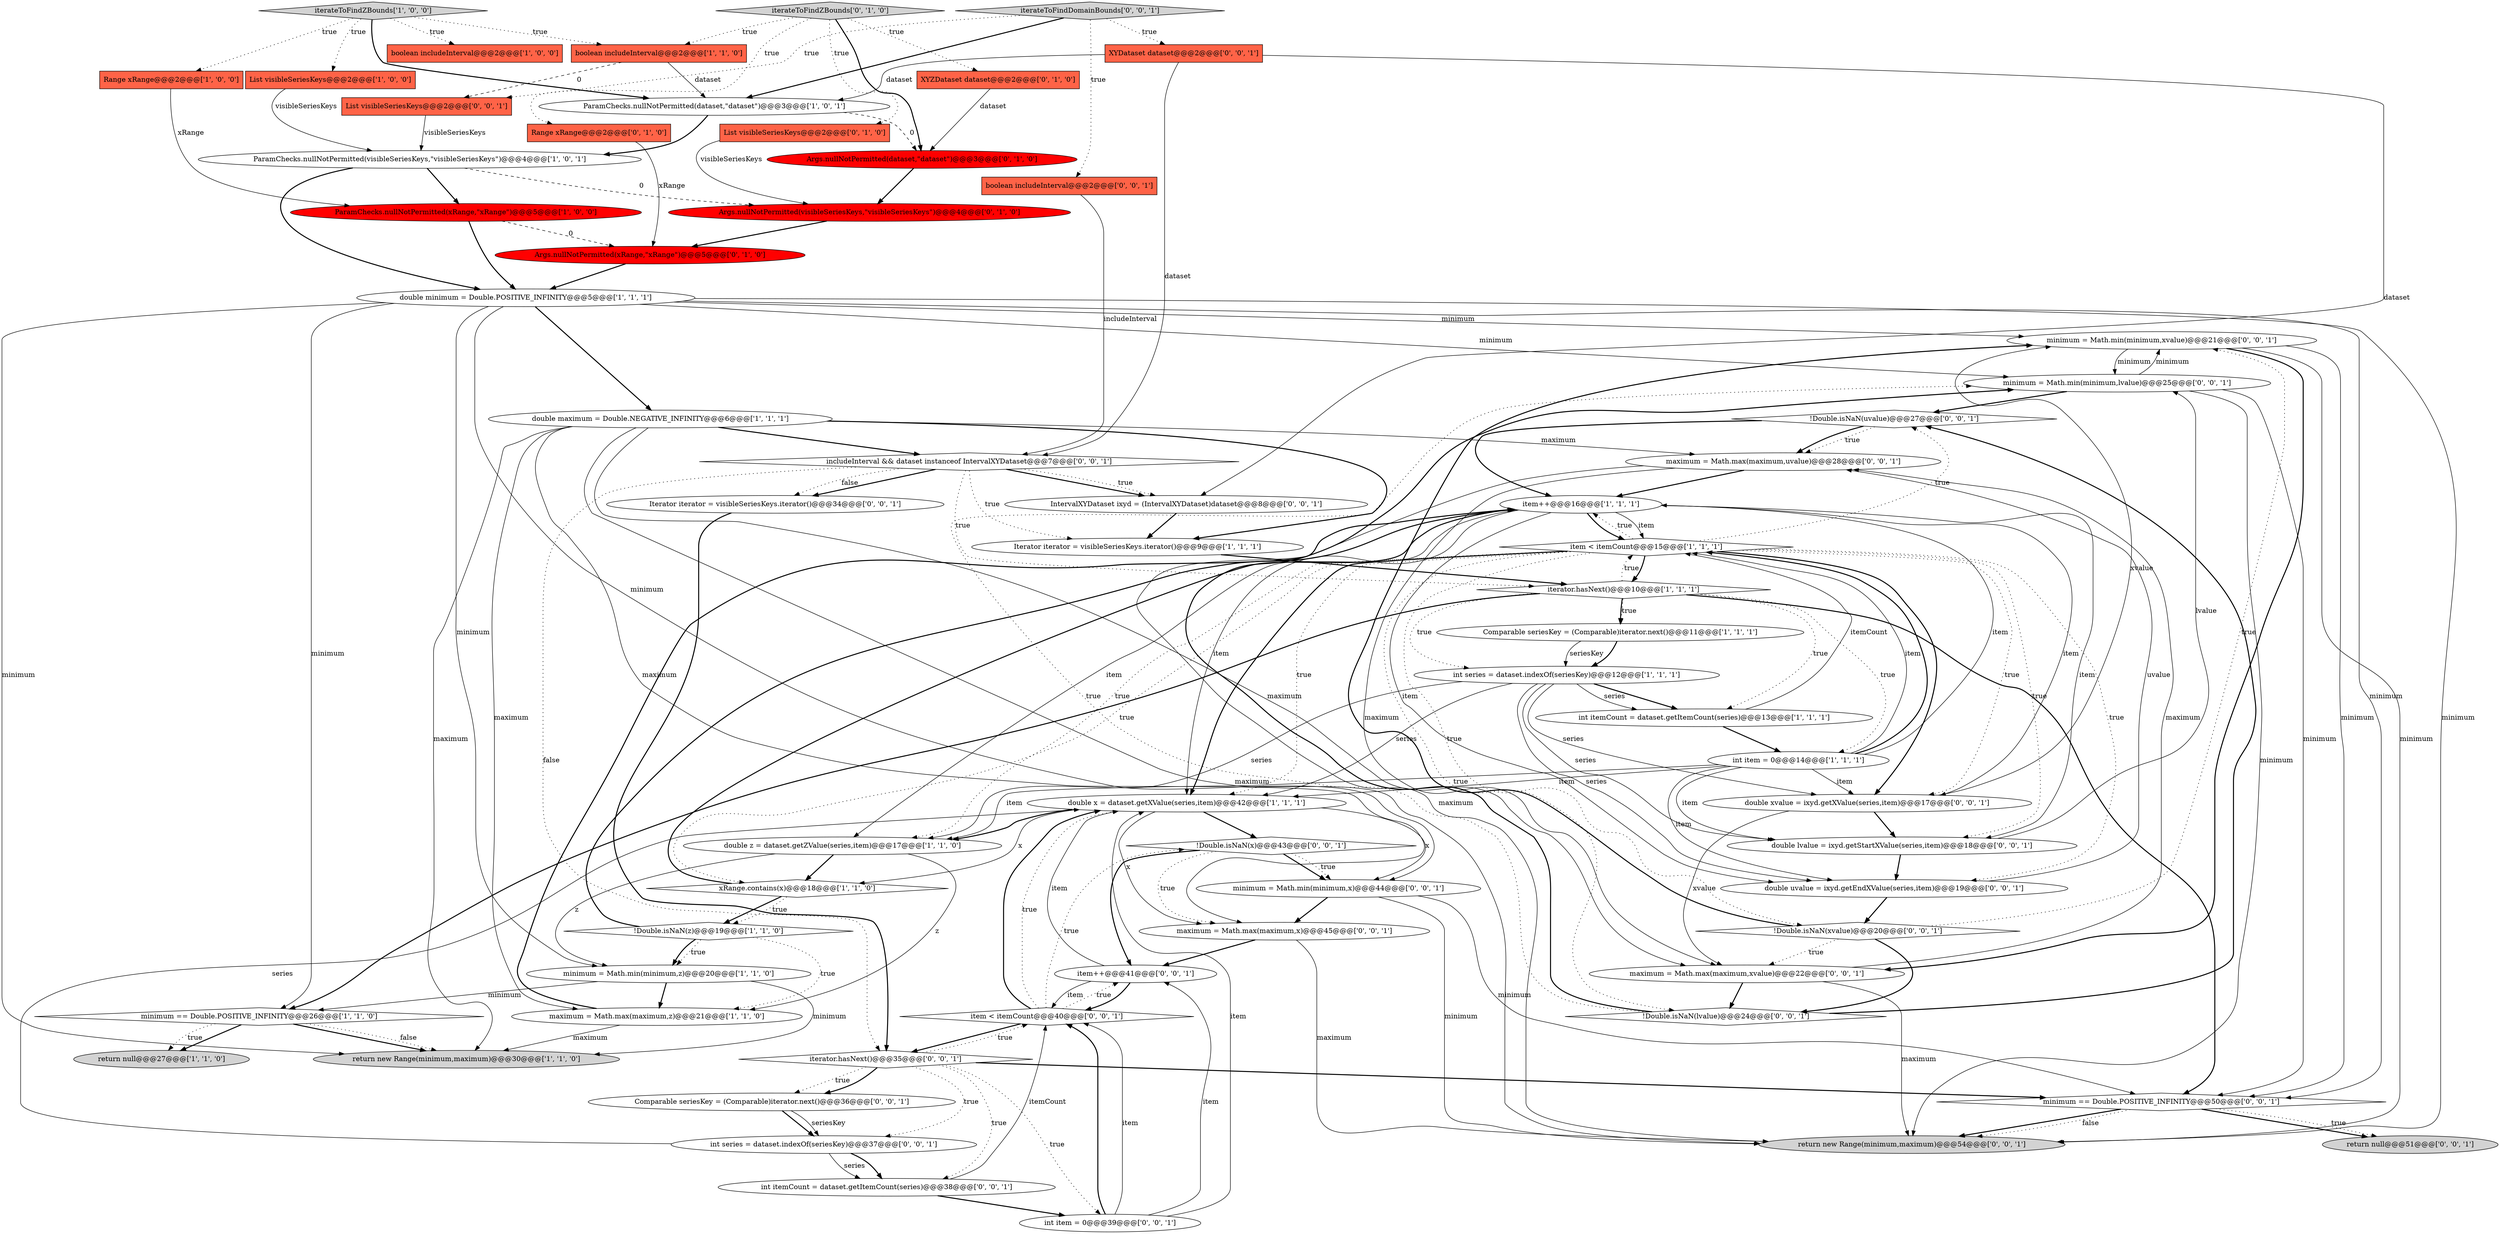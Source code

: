 digraph {
9 [style = filled, label = "List visibleSeriesKeys@@@2@@@['1', '0', '0']", fillcolor = tomato, shape = box image = "AAA0AAABBB1BBB"];
18 [style = filled, label = "Iterator iterator = visibleSeriesKeys.iterator()@@@9@@@['1', '1', '1']", fillcolor = white, shape = ellipse image = "AAA0AAABBB1BBB"];
48 [style = filled, label = "minimum = Math.min(minimum,xvalue)@@@21@@@['0', '0', '1']", fillcolor = white, shape = ellipse image = "AAA0AAABBB3BBB"];
7 [style = filled, label = "return null@@@27@@@['1', '1', '0']", fillcolor = lightgray, shape = ellipse image = "AAA0AAABBB1BBB"];
25 [style = filled, label = "double maximum = Double.NEGATIVE_INFINITY@@@6@@@['1', '1', '1']", fillcolor = white, shape = ellipse image = "AAA0AAABBB1BBB"];
15 [style = filled, label = "ParamChecks.nullNotPermitted(xRange,\"xRange\")@@@5@@@['1', '0', '0']", fillcolor = red, shape = ellipse image = "AAA1AAABBB1BBB"];
2 [style = filled, label = "xRange.contains(x)@@@18@@@['1', '1', '0']", fillcolor = white, shape = diamond image = "AAA0AAABBB1BBB"];
10 [style = filled, label = "int itemCount = dataset.getItemCount(series)@@@13@@@['1', '1', '1']", fillcolor = white, shape = ellipse image = "AAA0AAABBB1BBB"];
45 [style = filled, label = "iterateToFindDomainBounds['0', '0', '1']", fillcolor = lightgray, shape = diamond image = "AAA0AAABBB3BBB"];
11 [style = filled, label = "iterator.hasNext()@@@10@@@['1', '1', '1']", fillcolor = white, shape = diamond image = "AAA0AAABBB1BBB"];
0 [style = filled, label = "ParamChecks.nullNotPermitted(dataset,\"dataset\")@@@3@@@['1', '0', '1']", fillcolor = white, shape = ellipse image = "AAA0AAABBB1BBB"];
21 [style = filled, label = "int item = 0@@@14@@@['1', '1', '1']", fillcolor = white, shape = ellipse image = "AAA0AAABBB1BBB"];
47 [style = filled, label = "iterator.hasNext()@@@35@@@['0', '0', '1']", fillcolor = white, shape = diamond image = "AAA0AAABBB3BBB"];
20 [style = filled, label = "ParamChecks.nullNotPermitted(visibleSeriesKeys,\"visibleSeriesKeys\")@@@4@@@['1', '0', '1']", fillcolor = white, shape = ellipse image = "AAA0AAABBB1BBB"];
13 [style = filled, label = "minimum = Math.min(minimum,z)@@@20@@@['1', '1', '0']", fillcolor = white, shape = ellipse image = "AAA0AAABBB1BBB"];
29 [style = filled, label = "Args.nullNotPermitted(xRange,\"xRange\")@@@5@@@['0', '1', '0']", fillcolor = red, shape = ellipse image = "AAA1AAABBB2BBB"];
46 [style = filled, label = "XYDataset dataset@@@2@@@['0', '0', '1']", fillcolor = tomato, shape = box image = "AAA0AAABBB3BBB"];
49 [style = filled, label = "includeInterval && dataset instanceof IntervalXYDataset@@@7@@@['0', '0', '1']", fillcolor = white, shape = diamond image = "AAA0AAABBB3BBB"];
42 [style = filled, label = "!Double.isNaN(x)@@@43@@@['0', '0', '1']", fillcolor = white, shape = diamond image = "AAA0AAABBB3BBB"];
39 [style = filled, label = "maximum = Math.max(maximum,x)@@@45@@@['0', '0', '1']", fillcolor = white, shape = ellipse image = "AAA0AAABBB3BBB"];
6 [style = filled, label = "!Double.isNaN(z)@@@19@@@['1', '1', '0']", fillcolor = white, shape = diamond image = "AAA0AAABBB1BBB"];
41 [style = filled, label = "minimum == Double.POSITIVE_INFINITY@@@50@@@['0', '0', '1']", fillcolor = white, shape = diamond image = "AAA0AAABBB3BBB"];
14 [style = filled, label = "boolean includeInterval@@@2@@@['1', '0', '0']", fillcolor = tomato, shape = box image = "AAA0AAABBB1BBB"];
34 [style = filled, label = "maximum = Math.max(maximum,uvalue)@@@28@@@['0', '0', '1']", fillcolor = white, shape = ellipse image = "AAA0AAABBB3BBB"];
1 [style = filled, label = "Comparable seriesKey = (Comparable)iterator.next()@@@11@@@['1', '1', '1']", fillcolor = white, shape = ellipse image = "AAA0AAABBB1BBB"];
62 [style = filled, label = "item++@@@41@@@['0', '0', '1']", fillcolor = white, shape = ellipse image = "AAA0AAABBB3BBB"];
53 [style = filled, label = "return null@@@51@@@['0', '0', '1']", fillcolor = lightgray, shape = ellipse image = "AAA0AAABBB3BBB"];
43 [style = filled, label = "int series = dataset.indexOf(seriesKey)@@@37@@@['0', '0', '1']", fillcolor = white, shape = ellipse image = "AAA0AAABBB3BBB"];
5 [style = filled, label = "item < itemCount@@@15@@@['1', '1', '1']", fillcolor = white, shape = diamond image = "AAA0AAABBB1BBB"];
19 [style = filled, label = "item++@@@16@@@['1', '1', '1']", fillcolor = white, shape = ellipse image = "AAA0AAABBB1BBB"];
52 [style = filled, label = "int item = 0@@@39@@@['0', '0', '1']", fillcolor = white, shape = ellipse image = "AAA0AAABBB3BBB"];
40 [style = filled, label = "!Double.isNaN(lvalue)@@@24@@@['0', '0', '1']", fillcolor = white, shape = diamond image = "AAA0AAABBB3BBB"];
17 [style = filled, label = "return new Range(minimum,maximum)@@@30@@@['1', '1', '0']", fillcolor = lightgray, shape = ellipse image = "AAA0AAABBB1BBB"];
37 [style = filled, label = "double uvalue = ixyd.getEndXValue(series,item)@@@19@@@['0', '0', '1']", fillcolor = white, shape = ellipse image = "AAA0AAABBB3BBB"];
3 [style = filled, label = "Range xRange@@@2@@@['1', '0', '0']", fillcolor = tomato, shape = box image = "AAA0AAABBB1BBB"];
31 [style = filled, label = "List visibleSeriesKeys@@@2@@@['0', '1', '0']", fillcolor = tomato, shape = box image = "AAA0AAABBB2BBB"];
57 [style = filled, label = "List visibleSeriesKeys@@@2@@@['0', '0', '1']", fillcolor = tomato, shape = box image = "AAA0AAABBB3BBB"];
58 [style = filled, label = "int itemCount = dataset.getItemCount(series)@@@38@@@['0', '0', '1']", fillcolor = white, shape = ellipse image = "AAA0AAABBB3BBB"];
23 [style = filled, label = "maximum = Math.max(maximum,z)@@@21@@@['1', '1', '0']", fillcolor = white, shape = ellipse image = "AAA0AAABBB1BBB"];
60 [style = filled, label = "!Double.isNaN(xvalue)@@@20@@@['0', '0', '1']", fillcolor = white, shape = diamond image = "AAA0AAABBB3BBB"];
61 [style = filled, label = "Comparable seriesKey = (Comparable)iterator.next()@@@36@@@['0', '0', '1']", fillcolor = white, shape = ellipse image = "AAA0AAABBB3BBB"];
16 [style = filled, label = "boolean includeInterval@@@2@@@['1', '1', '0']", fillcolor = tomato, shape = box image = "AAA0AAABBB1BBB"];
27 [style = filled, label = "iterateToFindZBounds['0', '1', '0']", fillcolor = lightgray, shape = diamond image = "AAA0AAABBB2BBB"];
35 [style = filled, label = "double lvalue = ixyd.getStartXValue(series,item)@@@18@@@['0', '0', '1']", fillcolor = white, shape = ellipse image = "AAA0AAABBB3BBB"];
63 [style = filled, label = "minimum = Math.min(minimum,lvalue)@@@25@@@['0', '0', '1']", fillcolor = white, shape = ellipse image = "AAA0AAABBB3BBB"];
54 [style = filled, label = "!Double.isNaN(uvalue)@@@27@@@['0', '0', '1']", fillcolor = white, shape = diamond image = "AAA0AAABBB3BBB"];
30 [style = filled, label = "XYZDataset dataset@@@2@@@['0', '1', '0']", fillcolor = tomato, shape = box image = "AAA0AAABBB2BBB"];
4 [style = filled, label = "double z = dataset.getZValue(series,item)@@@17@@@['1', '1', '0']", fillcolor = white, shape = ellipse image = "AAA0AAABBB1BBB"];
44 [style = filled, label = "item < itemCount@@@40@@@['0', '0', '1']", fillcolor = white, shape = diamond image = "AAA0AAABBB3BBB"];
24 [style = filled, label = "double minimum = Double.POSITIVE_INFINITY@@@5@@@['1', '1', '1']", fillcolor = white, shape = ellipse image = "AAA0AAABBB1BBB"];
51 [style = filled, label = "IntervalXYDataset ixyd = (IntervalXYDataset)dataset@@@8@@@['0', '0', '1']", fillcolor = white, shape = ellipse image = "AAA0AAABBB3BBB"];
26 [style = filled, label = "minimum == Double.POSITIVE_INFINITY@@@26@@@['1', '1', '0']", fillcolor = white, shape = diamond image = "AAA0AAABBB1BBB"];
32 [style = filled, label = "Range xRange@@@2@@@['0', '1', '0']", fillcolor = tomato, shape = box image = "AAA0AAABBB2BBB"];
38 [style = filled, label = "Iterator iterator = visibleSeriesKeys.iterator()@@@34@@@['0', '0', '1']", fillcolor = white, shape = ellipse image = "AAA0AAABBB3BBB"];
8 [style = filled, label = "int series = dataset.indexOf(seriesKey)@@@12@@@['1', '1', '1']", fillcolor = white, shape = ellipse image = "AAA0AAABBB1BBB"];
50 [style = filled, label = "return new Range(minimum,maximum)@@@54@@@['0', '0', '1']", fillcolor = lightgray, shape = ellipse image = "AAA0AAABBB3BBB"];
56 [style = filled, label = "maximum = Math.max(maximum,xvalue)@@@22@@@['0', '0', '1']", fillcolor = white, shape = ellipse image = "AAA0AAABBB3BBB"];
12 [style = filled, label = "double x = dataset.getXValue(series,item)@@@42@@@['1', '1', '1']", fillcolor = white, shape = ellipse image = "AAA0AAABBB1BBB"];
55 [style = filled, label = "minimum = Math.min(minimum,x)@@@44@@@['0', '0', '1']", fillcolor = white, shape = ellipse image = "AAA0AAABBB3BBB"];
59 [style = filled, label = "double xvalue = ixyd.getXValue(series,item)@@@17@@@['0', '0', '1']", fillcolor = white, shape = ellipse image = "AAA0AAABBB3BBB"];
33 [style = filled, label = "Args.nullNotPermitted(dataset,\"dataset\")@@@3@@@['0', '1', '0']", fillcolor = red, shape = ellipse image = "AAA1AAABBB2BBB"];
22 [style = filled, label = "iterateToFindZBounds['1', '0', '0']", fillcolor = lightgray, shape = diamond image = "AAA0AAABBB1BBB"];
36 [style = filled, label = "boolean includeInterval@@@2@@@['0', '0', '1']", fillcolor = tomato, shape = box image = "AAA0AAABBB3BBB"];
28 [style = filled, label = "Args.nullNotPermitted(visibleSeriesKeys,\"visibleSeriesKeys\")@@@4@@@['0', '1', '0']", fillcolor = red, shape = ellipse image = "AAA1AAABBB2BBB"];
19->12 [style = solid, label="item"];
25->49 [style = bold, label=""];
8->10 [style = bold, label=""];
52->44 [style = bold, label=""];
39->62 [style = bold, label=""];
8->59 [style = solid, label="series"];
27->32 [style = dotted, label="true"];
61->43 [style = bold, label=""];
46->51 [style = solid, label="dataset"];
19->37 [style = solid, label="item"];
60->48 [style = dotted, label="true"];
2->6 [style = bold, label=""];
45->57 [style = dotted, label="true"];
11->1 [style = dotted, label="true"];
5->19 [style = dotted, label="true"];
63->50 [style = solid, label="minimum"];
52->12 [style = solid, label="item"];
9->20 [style = solid, label="visibleSeriesKeys"];
49->51 [style = bold, label=""];
25->39 [style = solid, label="maximum"];
12->42 [style = bold, label=""];
5->12 [style = dotted, label="true"];
24->55 [style = solid, label="minimum"];
24->13 [style = solid, label="minimum"];
54->19 [style = bold, label=""];
12->2 [style = solid, label="x"];
44->12 [style = dotted, label="true"];
22->14 [style = dotted, label="true"];
58->44 [style = solid, label="itemCount"];
47->52 [style = dotted, label="true"];
19->5 [style = bold, label=""];
25->56 [style = solid, label="maximum"];
22->0 [style = bold, label=""];
37->60 [style = bold, label=""];
52->44 [style = solid, label="item"];
35->37 [style = bold, label=""];
10->5 [style = solid, label="itemCount"];
22->16 [style = dotted, label="true"];
43->12 [style = solid, label="series"];
45->0 [style = bold, label=""];
40->63 [style = bold, label=""];
55->41 [style = solid, label="minimum"];
24->41 [style = solid, label="minimum"];
48->50 [style = solid, label="minimum"];
47->61 [style = dotted, label="true"];
11->8 [style = dotted, label="true"];
27->33 [style = bold, label=""];
52->62 [style = solid, label="item"];
24->63 [style = solid, label="minimum"];
20->15 [style = bold, label=""];
24->17 [style = solid, label="minimum"];
43->58 [style = bold, label=""];
44->47 [style = bold, label=""];
34->50 [style = solid, label="maximum"];
16->0 [style = solid, label="dataset"];
13->26 [style = solid, label="minimum"];
8->10 [style = solid, label="series"];
26->7 [style = bold, label=""];
24->26 [style = solid, label="minimum"];
26->17 [style = bold, label=""];
34->19 [style = bold, label=""];
63->41 [style = solid, label="minimum"];
11->10 [style = dotted, label="true"];
19->59 [style = solid, label="item"];
63->54 [style = bold, label=""];
44->62 [style = dotted, label="true"];
33->28 [style = bold, label=""];
6->13 [style = dotted, label="true"];
46->49 [style = solid, label="dataset"];
55->50 [style = solid, label="minimum"];
18->11 [style = bold, label=""];
19->35 [style = solid, label="item"];
49->38 [style = bold, label=""];
11->5 [style = dotted, label="true"];
21->35 [style = solid, label="item"];
15->29 [style = dashed, label="0"];
10->21 [style = bold, label=""];
4->2 [style = bold, label=""];
47->58 [style = dotted, label="true"];
8->37 [style = solid, label="series"];
44->12 [style = bold, label=""];
49->38 [style = dotted, label="false"];
60->48 [style = bold, label=""];
32->29 [style = solid, label="xRange"];
5->4 [style = dotted, label="true"];
49->51 [style = dotted, label="true"];
41->53 [style = bold, label=""];
12->55 [style = solid, label="x"];
47->43 [style = dotted, label="true"];
34->56 [style = solid, label="maximum"];
5->59 [style = dotted, label="true"];
41->53 [style = dotted, label="true"];
44->42 [style = dotted, label="true"];
24->48 [style = solid, label="minimum"];
19->5 [style = solid, label="item"];
12->39 [style = solid, label="x"];
59->35 [style = bold, label=""];
0->33 [style = dashed, label="0"];
16->57 [style = dashed, label="0"];
51->18 [style = bold, label=""];
21->59 [style = solid, label="item"];
19->4 [style = solid, label="item"];
38->47 [style = bold, label=""];
47->41 [style = bold, label=""];
0->20 [style = bold, label=""];
5->11 [style = bold, label=""];
8->12 [style = solid, label="series"];
21->19 [style = solid, label="item"];
21->5 [style = solid, label="item"];
22->9 [style = dotted, label="true"];
56->40 [style = bold, label=""];
23->17 [style = solid, label="maximum"];
41->50 [style = bold, label=""];
54->34 [style = dotted, label="true"];
11->26 [style = bold, label=""];
26->7 [style = dotted, label="true"];
42->39 [style = dotted, label="true"];
28->29 [style = bold, label=""];
25->50 [style = solid, label="maximum"];
56->50 [style = solid, label="maximum"];
1->8 [style = bold, label=""];
60->56 [style = dotted, label="true"];
5->59 [style = bold, label=""];
45->46 [style = dotted, label="true"];
48->41 [style = solid, label="minimum"];
1->8 [style = solid, label="seriesKey"];
47->61 [style = bold, label=""];
25->18 [style = bold, label=""];
46->0 [style = solid, label="dataset"];
57->20 [style = solid, label="visibleSeriesKeys"];
48->63 [style = solid, label="minimum"];
4->13 [style = solid, label="z"];
26->17 [style = dotted, label="false"];
62->44 [style = bold, label=""];
42->55 [style = bold, label=""];
55->39 [style = bold, label=""];
8->4 [style = solid, label="series"];
21->37 [style = solid, label="item"];
13->17 [style = solid, label="minimum"];
11->41 [style = bold, label=""];
21->5 [style = bold, label=""];
62->12 [style = solid, label="item"];
5->35 [style = dotted, label="true"];
49->11 [style = dotted, label="true"];
37->34 [style = solid, label="uvalue"];
3->15 [style = solid, label="xRange"];
2->6 [style = dotted, label="true"];
24->25 [style = bold, label=""];
21->12 [style = solid, label="item"];
6->13 [style = bold, label=""];
23->19 [style = bold, label=""];
27->31 [style = dotted, label="true"];
22->3 [style = dotted, label="true"];
63->48 [style = solid, label="minimum"];
8->35 [style = solid, label="series"];
42->62 [style = bold, label=""];
62->44 [style = solid, label="item"];
5->37 [style = dotted, label="true"];
21->4 [style = solid, label="item"];
54->34 [style = bold, label=""];
5->2 [style = dotted, label="true"];
59->56 [style = solid, label="xvalue"];
27->16 [style = dotted, label="true"];
40->54 [style = bold, label=""];
2->19 [style = bold, label=""];
25->23 [style = solid, label="maximum"];
48->56 [style = bold, label=""];
42->55 [style = dotted, label="true"];
5->40 [style = dotted, label="true"];
41->50 [style = dotted, label="false"];
11->1 [style = bold, label=""];
43->58 [style = solid, label="series"];
20->28 [style = dashed, label="0"];
6->23 [style = dotted, label="true"];
40->63 [style = dotted, label="true"];
59->48 [style = solid, label="xvalue"];
47->44 [style = dotted, label="true"];
39->50 [style = solid, label="maximum"];
6->19 [style = bold, label=""];
24->50 [style = solid, label="minimum"];
61->43 [style = solid, label="seriesKey"];
31->28 [style = solid, label="visibleSeriesKeys"];
25->17 [style = solid, label="maximum"];
56->34 [style = solid, label="maximum"];
27->30 [style = dotted, label="true"];
4->23 [style = solid, label="z"];
5->60 [style = dotted, label="true"];
12->4 [style = bold, label=""];
5->12 [style = bold, label=""];
60->40 [style = bold, label=""];
15->24 [style = bold, label=""];
25->34 [style = solid, label="maximum"];
49->18 [style = dotted, label="true"];
13->23 [style = bold, label=""];
5->54 [style = dotted, label="true"];
45->36 [style = dotted, label="true"];
58->52 [style = bold, label=""];
30->33 [style = solid, label="dataset"];
11->21 [style = dotted, label="true"];
20->24 [style = bold, label=""];
29->24 [style = bold, label=""];
49->47 [style = dotted, label="false"];
36->49 [style = solid, label="includeInterval"];
35->63 [style = solid, label="lvalue"];
}

